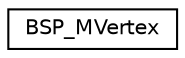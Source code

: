 digraph G
{
  edge [fontname="Helvetica",fontsize="10",labelfontname="Helvetica",labelfontsize="10"];
  node [fontname="Helvetica",fontsize="10",shape=record];
  rankdir=LR;
  Node1 [label="BSP_MVertex",height=0.2,width=0.4,color="black", fillcolor="white", style="filled",URL="$d9/d2b/classBSP__MVertex.html"];
}
